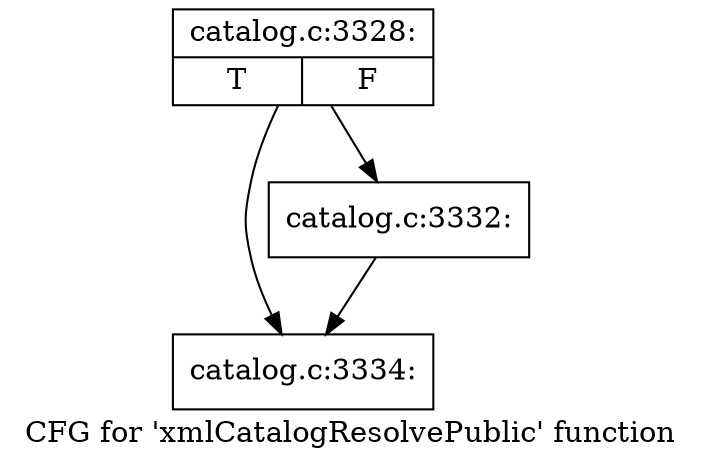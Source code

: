 digraph "CFG for 'xmlCatalogResolvePublic' function" {
	label="CFG for 'xmlCatalogResolvePublic' function";

	Node0x38e6510 [shape=record,label="{catalog.c:3328:|{<s0>T|<s1>F}}"];
	Node0x38e6510 -> Node0x38e6260;
	Node0x38e6510 -> Node0x38e6210;
	Node0x38e6210 [shape=record,label="{catalog.c:3332:}"];
	Node0x38e6210 -> Node0x38e6260;
	Node0x38e6260 [shape=record,label="{catalog.c:3334:}"];
}
